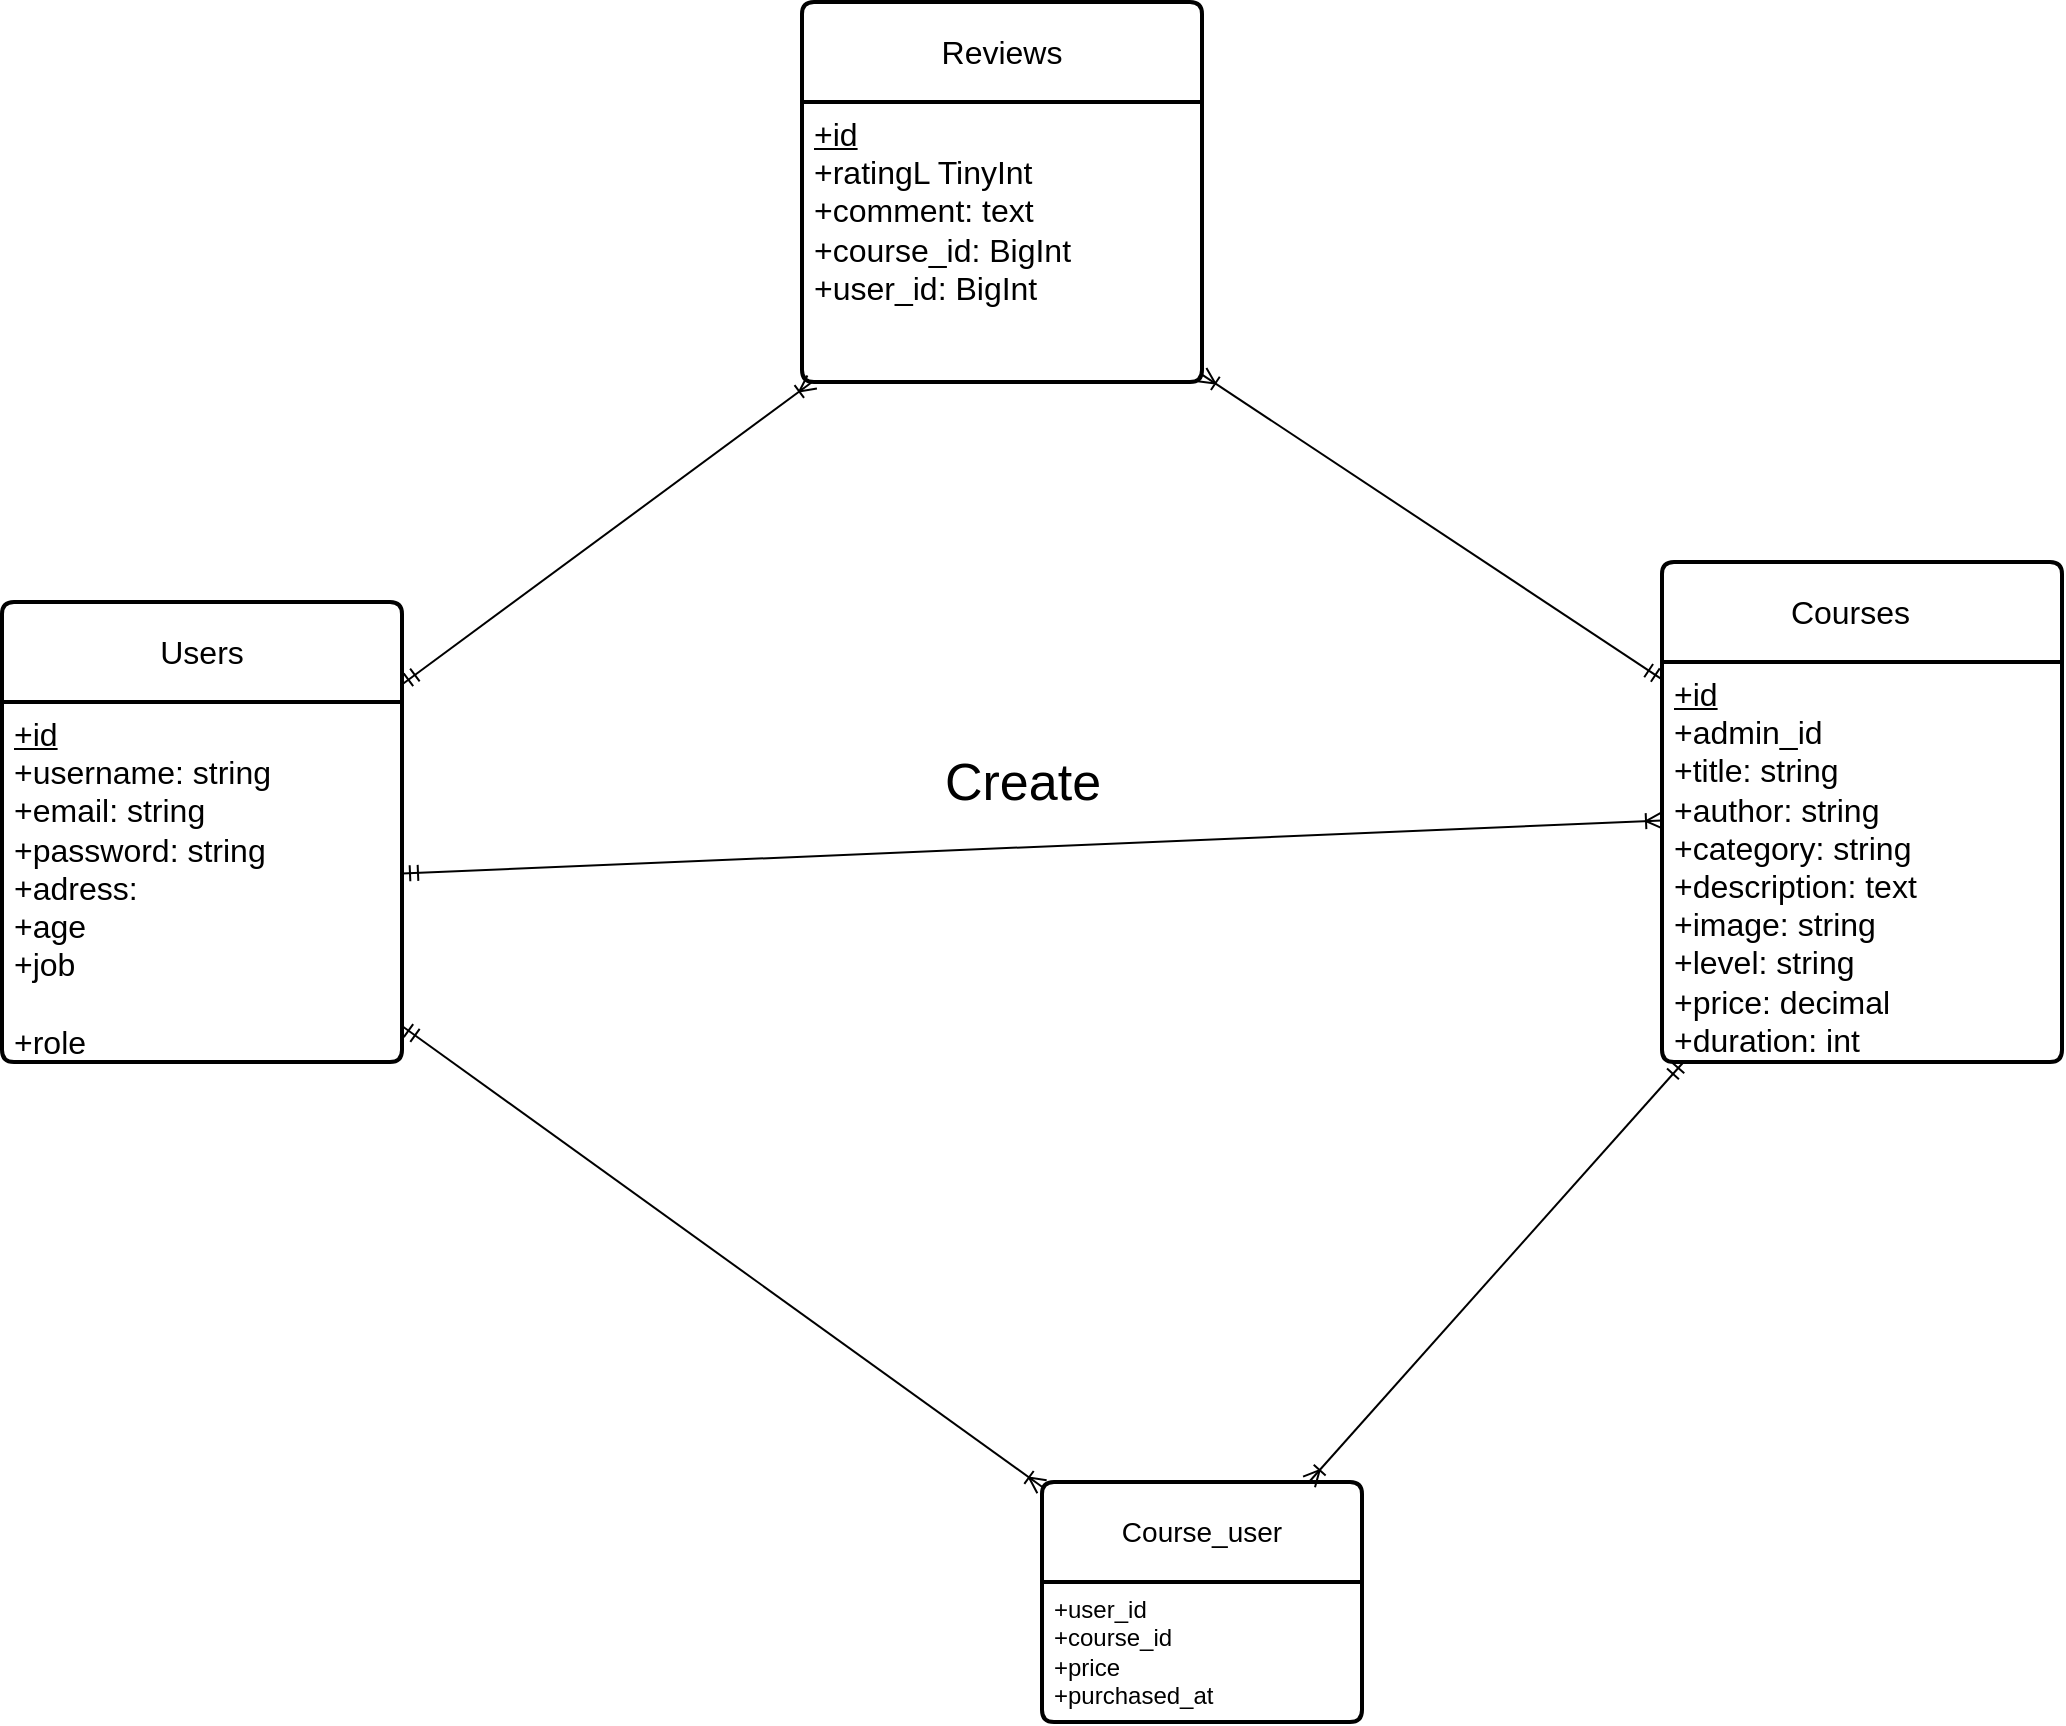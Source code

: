 <mxfile>
    <diagram name="Page-1" id="l6bWfrZ3T2z2LLEz_eNK">
        <mxGraphModel dx="1550" dy="563" grid="1" gridSize="10" guides="1" tooltips="1" connect="1" arrows="1" fold="1" page="1" pageScale="1" pageWidth="850" pageHeight="1100" math="0" shadow="0">
            <root>
                <mxCell id="0"/>
                <mxCell id="1" parent="0"/>
                <mxCell id="7" style="edgeStyle=none;html=1;endArrow=ERoneToMany;endFill=0;startArrow=ERmandOne;startFill=0;" parent="1" source="XLK-NM55kCbsFjackSky-14" target="5" edge="1">
                    <mxGeometry relative="1" as="geometry"/>
                </mxCell>
                <mxCell id="XLK-NM55kCbsFjackSky-14" value="Users" style="swimlane;childLayout=stackLayout;horizontal=1;startSize=50;horizontalStack=0;rounded=1;fontSize=16;fontStyle=0;strokeWidth=2;resizeParent=0;resizeLast=1;shadow=0;dashed=0;align=center;arcSize=4;whiteSpace=wrap;html=1;" parent="1" vertex="1">
                    <mxGeometry x="-190" y="360" width="200" height="230" as="geometry"/>
                </mxCell>
                <mxCell id="XLK-NM55kCbsFjackSky-15" value="&lt;u&gt;&lt;font style=&quot;font-size: 16px;&quot;&gt;+id&lt;/font&gt;&lt;/u&gt;&lt;div&gt;&lt;font style=&quot;font-size: 16px;&quot;&gt;+username: string&lt;/font&gt;&lt;/div&gt;&lt;div&gt;&lt;font style=&quot;font-size: 16px;&quot;&gt;+email: string&lt;br&gt;+password: string&lt;/font&gt;&lt;/div&gt;&lt;div&gt;&lt;span style=&quot;font-size: 16px;&quot;&gt;+adress:&lt;/span&gt;&lt;/div&gt;&lt;div&gt;&lt;span style=&quot;font-size: 16px;&quot;&gt;+age&lt;/span&gt;&lt;/div&gt;&lt;div&gt;&lt;span style=&quot;font-size: 16px;&quot;&gt;+job&lt;/span&gt;&lt;/div&gt;&lt;div&gt;&lt;span style=&quot;font-size: 16px;&quot;&gt;&lt;br&gt;&lt;/span&gt;&lt;/div&gt;&lt;div&gt;&lt;font style=&quot;font-size: 16px;&quot;&gt;+role&lt;/font&gt;&lt;/div&gt;" style="align=left;strokeColor=none;fillColor=none;spacingLeft=4;spacingRight=4;fontSize=12;verticalAlign=top;resizable=0;rotatable=0;part=1;html=1;whiteSpace=wrap;" parent="XLK-NM55kCbsFjackSky-14" vertex="1">
                    <mxGeometry y="50" width="200" height="180" as="geometry"/>
                </mxCell>
                <mxCell id="8" style="edgeStyle=none;html=1;endArrow=ERoneToMany;endFill=0;startArrow=ERmandOne;startFill=0;" parent="1" source="2" target="5" edge="1">
                    <mxGeometry relative="1" as="geometry"/>
                </mxCell>
                <mxCell id="2" value="Courses&lt;span style=&quot;white-space: pre;&quot;&gt;&#x9;&lt;/span&gt;" style="swimlane;childLayout=stackLayout;horizontal=1;startSize=50;horizontalStack=0;rounded=1;fontSize=16;fontStyle=0;strokeWidth=2;resizeParent=0;resizeLast=1;shadow=0;dashed=0;align=center;arcSize=4;whiteSpace=wrap;html=1;" parent="1" vertex="1">
                    <mxGeometry x="640" y="340" width="200" height="250" as="geometry"/>
                </mxCell>
                <mxCell id="3" value="&lt;u&gt;&lt;font style=&quot;font-size: 16px;&quot;&gt;+id&lt;/font&gt;&lt;/u&gt;&lt;div&gt;&lt;span style=&quot;font-size: 16px;&quot;&gt;+admin_id&lt;br&gt;&lt;/span&gt;&lt;div&gt;&lt;font style=&quot;font-size: 16px;&quot;&gt;+title: string&lt;/font&gt;&lt;/div&gt;&lt;div&gt;&lt;font style=&quot;font-size: 16px;&quot;&gt;+author: string&lt;br&gt;+category: string&lt;/font&gt;&lt;/div&gt;&lt;div&gt;&lt;font style=&quot;font-size: 16px;&quot;&gt;+description: text&lt;/font&gt;&lt;/div&gt;&lt;div&gt;&lt;font style=&quot;font-size: 16px;&quot;&gt;+image: string&lt;/font&gt;&lt;/div&gt;&lt;div&gt;&lt;font style=&quot;font-size: 16px;&quot;&gt;+level: string&lt;/font&gt;&lt;/div&gt;&lt;div&gt;&lt;span style=&quot;font-size: 16px;&quot;&gt;+price: decimal&lt;/span&gt;&lt;/div&gt;&lt;div&gt;&lt;span style=&quot;font-size: 16px;&quot;&gt;+duration: int&lt;/span&gt;&lt;/div&gt;&lt;/div&gt;" style="align=left;strokeColor=none;fillColor=none;spacingLeft=4;spacingRight=4;fontSize=12;verticalAlign=top;resizable=0;rotatable=0;part=1;html=1;whiteSpace=wrap;" parent="2" vertex="1">
                    <mxGeometry y="50" width="200" height="200" as="geometry"/>
                </mxCell>
                <mxCell id="4" value="Reviews" style="swimlane;childLayout=stackLayout;horizontal=1;startSize=50;horizontalStack=0;rounded=1;fontSize=16;fontStyle=0;strokeWidth=2;resizeParent=0;resizeLast=1;shadow=0;dashed=0;align=center;arcSize=4;whiteSpace=wrap;html=1;" parent="1" vertex="1">
                    <mxGeometry x="210" y="60" width="200" height="190" as="geometry"/>
                </mxCell>
                <mxCell id="5" value="&lt;u&gt;&lt;font style=&quot;font-size: 16px;&quot;&gt;+id&lt;/font&gt;&lt;/u&gt;&lt;div&gt;&lt;font style=&quot;font-size: 16px;&quot;&gt;+ratingL TinyInt&lt;/font&gt;&lt;/div&gt;&lt;div&gt;&lt;font style=&quot;font-size: 16px;&quot;&gt;+comment: text&lt;br&gt;+course_id: BigInt&lt;/font&gt;&lt;/div&gt;&lt;div&gt;&lt;span style=&quot;font-size: 16px;&quot;&gt;+user_id: BigInt&lt;/span&gt;&lt;/div&gt;" style="align=left;strokeColor=none;fillColor=none;spacingLeft=4;spacingRight=4;fontSize=12;verticalAlign=top;resizable=0;rotatable=0;part=1;html=1;whiteSpace=wrap;" parent="4" vertex="1">
                    <mxGeometry y="50" width="200" height="140" as="geometry"/>
                </mxCell>
                <mxCell id="9" value="Course_user" style="swimlane;childLayout=stackLayout;horizontal=1;startSize=50;horizontalStack=0;rounded=1;fontSize=14;fontStyle=0;strokeWidth=2;resizeParent=0;resizeLast=1;shadow=0;dashed=0;align=center;arcSize=4;whiteSpace=wrap;html=1;" parent="1" vertex="1">
                    <mxGeometry x="330" y="800" width="160" height="120" as="geometry"/>
                </mxCell>
                <mxCell id="10" value="+user_id&lt;div&gt;+course_id&lt;/div&gt;&lt;div&gt;+price&lt;/div&gt;&lt;div&gt;+purchased_at&lt;/div&gt;" style="align=left;strokeColor=none;fillColor=none;spacingLeft=4;fontSize=12;verticalAlign=top;resizable=0;rotatable=0;part=1;html=1;" parent="9" vertex="1">
                    <mxGeometry y="50" width="160" height="70" as="geometry"/>
                </mxCell>
                <mxCell id="12" style="edgeStyle=none;html=1;endArrow=ERoneToMany;endFill=0;startArrow=ERmandOne;startFill=0;" parent="1" source="3" target="9" edge="1">
                    <mxGeometry relative="1" as="geometry"/>
                </mxCell>
                <mxCell id="13" style="edgeStyle=none;html=1;endArrow=ERoneToMany;endFill=0;startArrow=ERmandOne;startFill=0;" parent="1" source="XLK-NM55kCbsFjackSky-15" target="9" edge="1">
                    <mxGeometry relative="1" as="geometry"/>
                </mxCell>
                <mxCell id="15" style="edgeStyle=none;html=1;endArrow=ERoneToMany;endFill=0;startArrow=ERmandOne;startFill=0;" parent="1" source="XLK-NM55kCbsFjackSky-15" target="2" edge="1">
                    <mxGeometry relative="1" as="geometry"/>
                </mxCell>
                <mxCell id="16" value="Create" style="text;html=1;align=center;verticalAlign=middle;resizable=0;points=[];autosize=1;strokeColor=none;fillColor=none;fontSize=26;" parent="1" vertex="1">
                    <mxGeometry x="270" y="430" width="100" height="40" as="geometry"/>
                </mxCell>
            </root>
        </mxGraphModel>
    </diagram>
</mxfile>